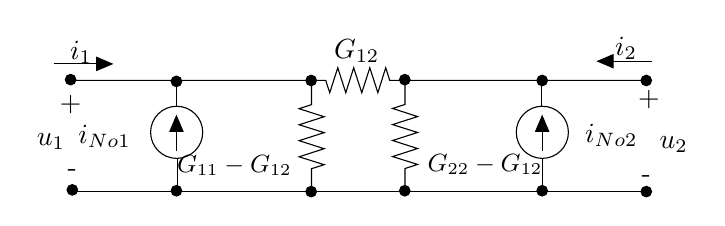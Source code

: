 \begin{tikzpicture}[y=-1cm]
\sf
\draw[black] (-0.627,3.076) -- (2.569,3.076) -- (2.62,3.233) -- (2.722,2.916) -- (2.824,3.233) -- (2.924,2.916) -- (3.027,3.233) -- (3.129,2.916) -- (3.231,3.233) -- (3.331,2.916) -- (3.382,3.076) -- (6.629,3.076);
\draw[black] (2.389,3.078) -- (2.389,3.384) -- (2.231,3.436) -- (2.549,3.538) -- (2.231,3.64) -- (2.549,3.74) -- (2.231,3.842) -- (2.549,3.944) -- (2.231,4.047) -- (2.549,4.147) -- (2.389,4.198) -- (2.389,4.507);
\draw[black] (3.576,3.076) -- (3.576,3.382) -- (3.418,3.433) -- (3.736,3.536) -- (3.418,3.638) -- (3.736,3.738) -- (3.418,3.84) -- (3.736,3.942) -- (3.418,4.044) -- (3.736,4.144) -- (3.576,4.196) -- (3.576,4.504);
\draw[arrows=-triangle 45,black] (5.318,3.967) -- (5.318,3.511);
\draw[arrows=-triangle 45,black] (0.673,3.967) -- (0.673,3.511);
\filldraw[black] (-0.671,3.067) circle (0.067cm);
\path (-0.671,3.467) node[text=black,anchor=base] {+};
\filldraw[black] (-0.649,4.467) circle (0.067cm);
\path (-0.649,4.302) node[text=black,anchor=base] {-};
\filldraw[black] (0.673,3.089) circle (0.067cm);
\filldraw[black] (0.673,4.478) circle (0.067cm);
\filldraw[black] (5.318,4.478) circle (0.067cm);
\filldraw[black] (5.318,3.078) circle (0.067cm);
\filldraw[black] (6.64,3.078) circle (0.067cm);
\filldraw[black] (6.64,4.489) circle (0.067cm);
\filldraw[black] (2.384,4.489) circle (0.067cm);
\filldraw[black] (2.384,3.078) circle (0.067cm);
\filldraw[black] (3.573,3.067) circle (0.067cm);
\filldraw[black] (3.573,4.478) circle (0.067cm);
\draw[black] (-0.616,4.489) -- (6.662,4.489);
\draw[black] (0.673,3.4) -- (0.673,3.078);
\draw[black] (0.684,4.078) -- (0.684,4.489);
\draw[black] (5.307,3.4) -- (5.307,3.089);
\draw[black] (5.318,4.078) -- (5.318,4.489);
\draw[arrows=-triangle 45,black] (-0.882,2.867) -- (-0.127,2.867);
\draw[arrows=-triangle 45,black] (6.718,2.833) -- (6.007,2.833);
\path (2.962,2.8) node[text=black,anchor=base] {$G_{12}$};
\path (-0.538,2.811) node[text=black,anchor=base] {$i_1$};
\path (-0.616,3.9) node[text=black,anchor=base east] {$u_1$};
\path (6.673,3.411) node[text=black,anchor=base] {+};
\path (6.64,4.378) node[text=black,anchor=base] {-};
\path (6.684,3.944) node[text=black,anchor=base west] {$u_2$};
\path (6.384,2.756) node[text=black,anchor=base] {$i_2$};
\path (0.218,3.878) node[text=black,anchor=base east] {$i_{No1}$};
\path (5.74,3.867) node[text=black,anchor=base west] {$i_{No2}$};
\path (3.74,4.233) node[text=black,anchor=base west] {\small{}$G_{22}-G_{12}$};
\path (2.262,4.244) node[text=black,anchor=base east] {\small{}$G_{11}-G_{12}$};
\draw[black] (5.32,3.736) circle (0.331cm);
\draw[black] (0.676,3.736) circle (0.331cm);

\end{tikzpicture}%

%% Configure (x)emacs for this file ...
%% Local Variables:
%% mode: latex
%% End: